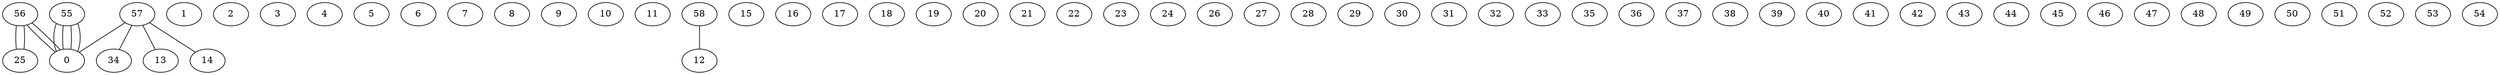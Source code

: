 graph G {
0;
1;
2;
3;
4;
5;
6;
7;
8;
9;
10;
11;
12;
13;
14;
15;
16;
17;
18;
19;
20;
21;
22;
23;
24;
25;
26;
27;
28;
29;
30;
31;
32;
33;
34;
35;
36;
37;
38;
39;
40;
41;
42;
43;
44;
45;
46;
47;
48;
49;
50;
51;
52;
53;
54;
55;
56;
57;
58;
58--12 ;
57--34 ;
57--14 ;
57--13 ;
57--0 ;
56--25 ;
56--25 ;
56--0 ;
56--0 ;
55--0 ;
55--0 ;
55--0 ;
55--0 ;
}
